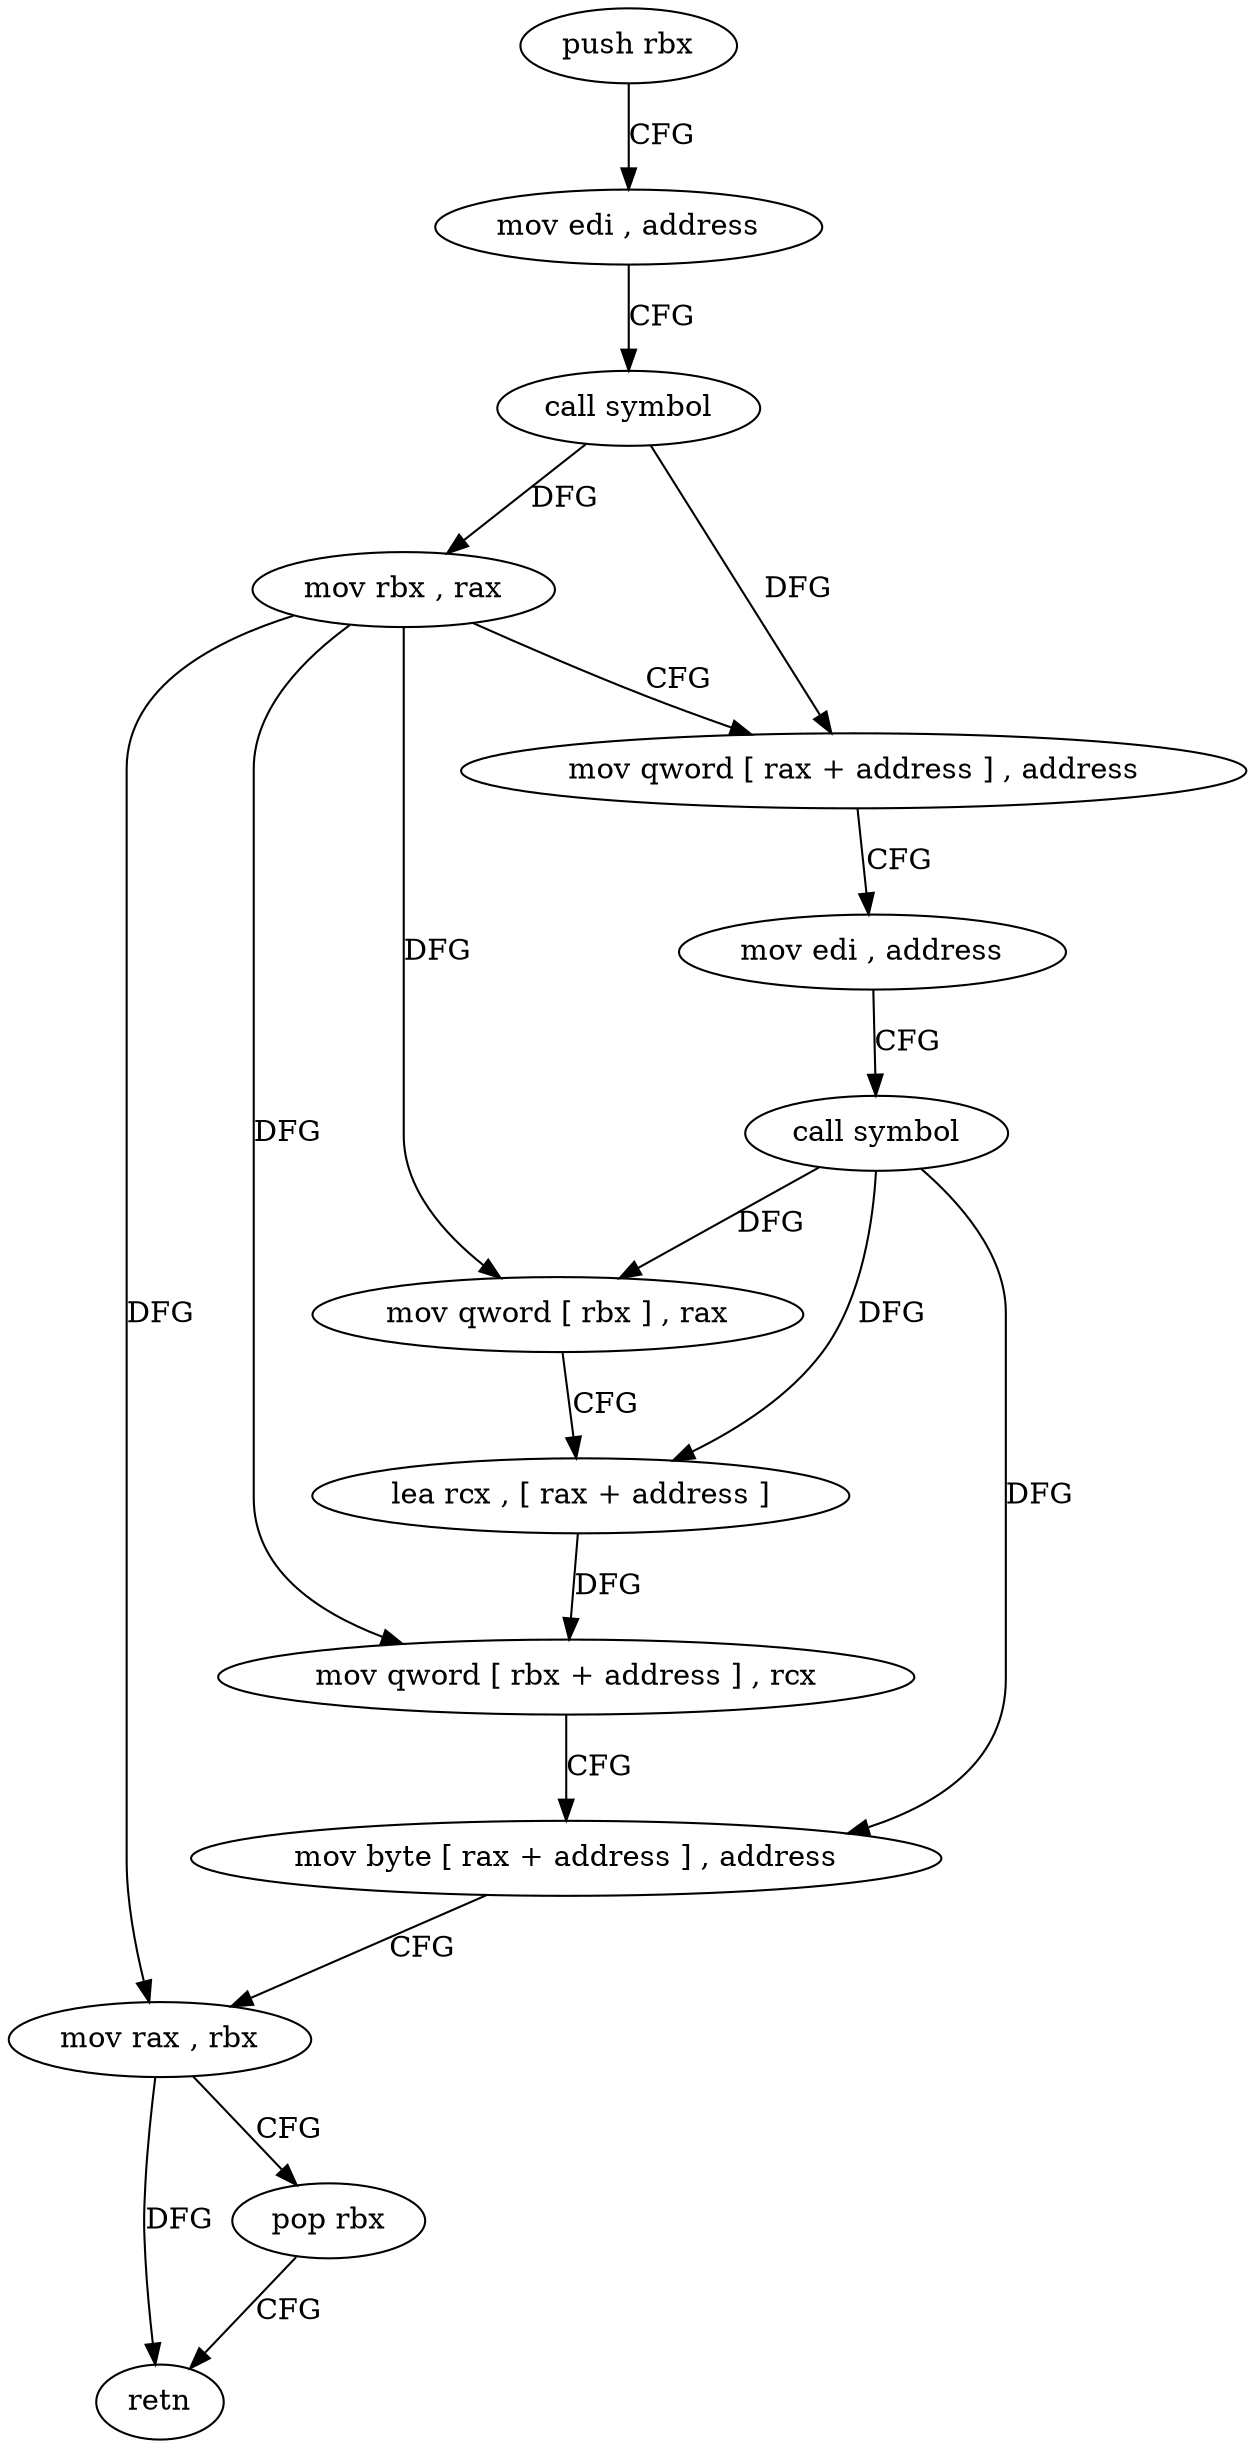digraph "func" {
"4201888" [label = "push rbx" ]
"4201889" [label = "mov edi , address" ]
"4201894" [label = "call symbol" ]
"4201899" [label = "mov rbx , rax" ]
"4201902" [label = "mov qword [ rax + address ] , address" ]
"4201910" [label = "mov edi , address" ]
"4201915" [label = "call symbol" ]
"4201920" [label = "mov qword [ rbx ] , rax" ]
"4201923" [label = "lea rcx , [ rax + address ]" ]
"4201930" [label = "mov qword [ rbx + address ] , rcx" ]
"4201934" [label = "mov byte [ rax + address ] , address" ]
"4201941" [label = "mov rax , rbx" ]
"4201944" [label = "pop rbx" ]
"4201945" [label = "retn" ]
"4201888" -> "4201889" [ label = "CFG" ]
"4201889" -> "4201894" [ label = "CFG" ]
"4201894" -> "4201899" [ label = "DFG" ]
"4201894" -> "4201902" [ label = "DFG" ]
"4201899" -> "4201902" [ label = "CFG" ]
"4201899" -> "4201920" [ label = "DFG" ]
"4201899" -> "4201930" [ label = "DFG" ]
"4201899" -> "4201941" [ label = "DFG" ]
"4201902" -> "4201910" [ label = "CFG" ]
"4201910" -> "4201915" [ label = "CFG" ]
"4201915" -> "4201920" [ label = "DFG" ]
"4201915" -> "4201923" [ label = "DFG" ]
"4201915" -> "4201934" [ label = "DFG" ]
"4201920" -> "4201923" [ label = "CFG" ]
"4201923" -> "4201930" [ label = "DFG" ]
"4201930" -> "4201934" [ label = "CFG" ]
"4201934" -> "4201941" [ label = "CFG" ]
"4201941" -> "4201944" [ label = "CFG" ]
"4201941" -> "4201945" [ label = "DFG" ]
"4201944" -> "4201945" [ label = "CFG" ]
}
